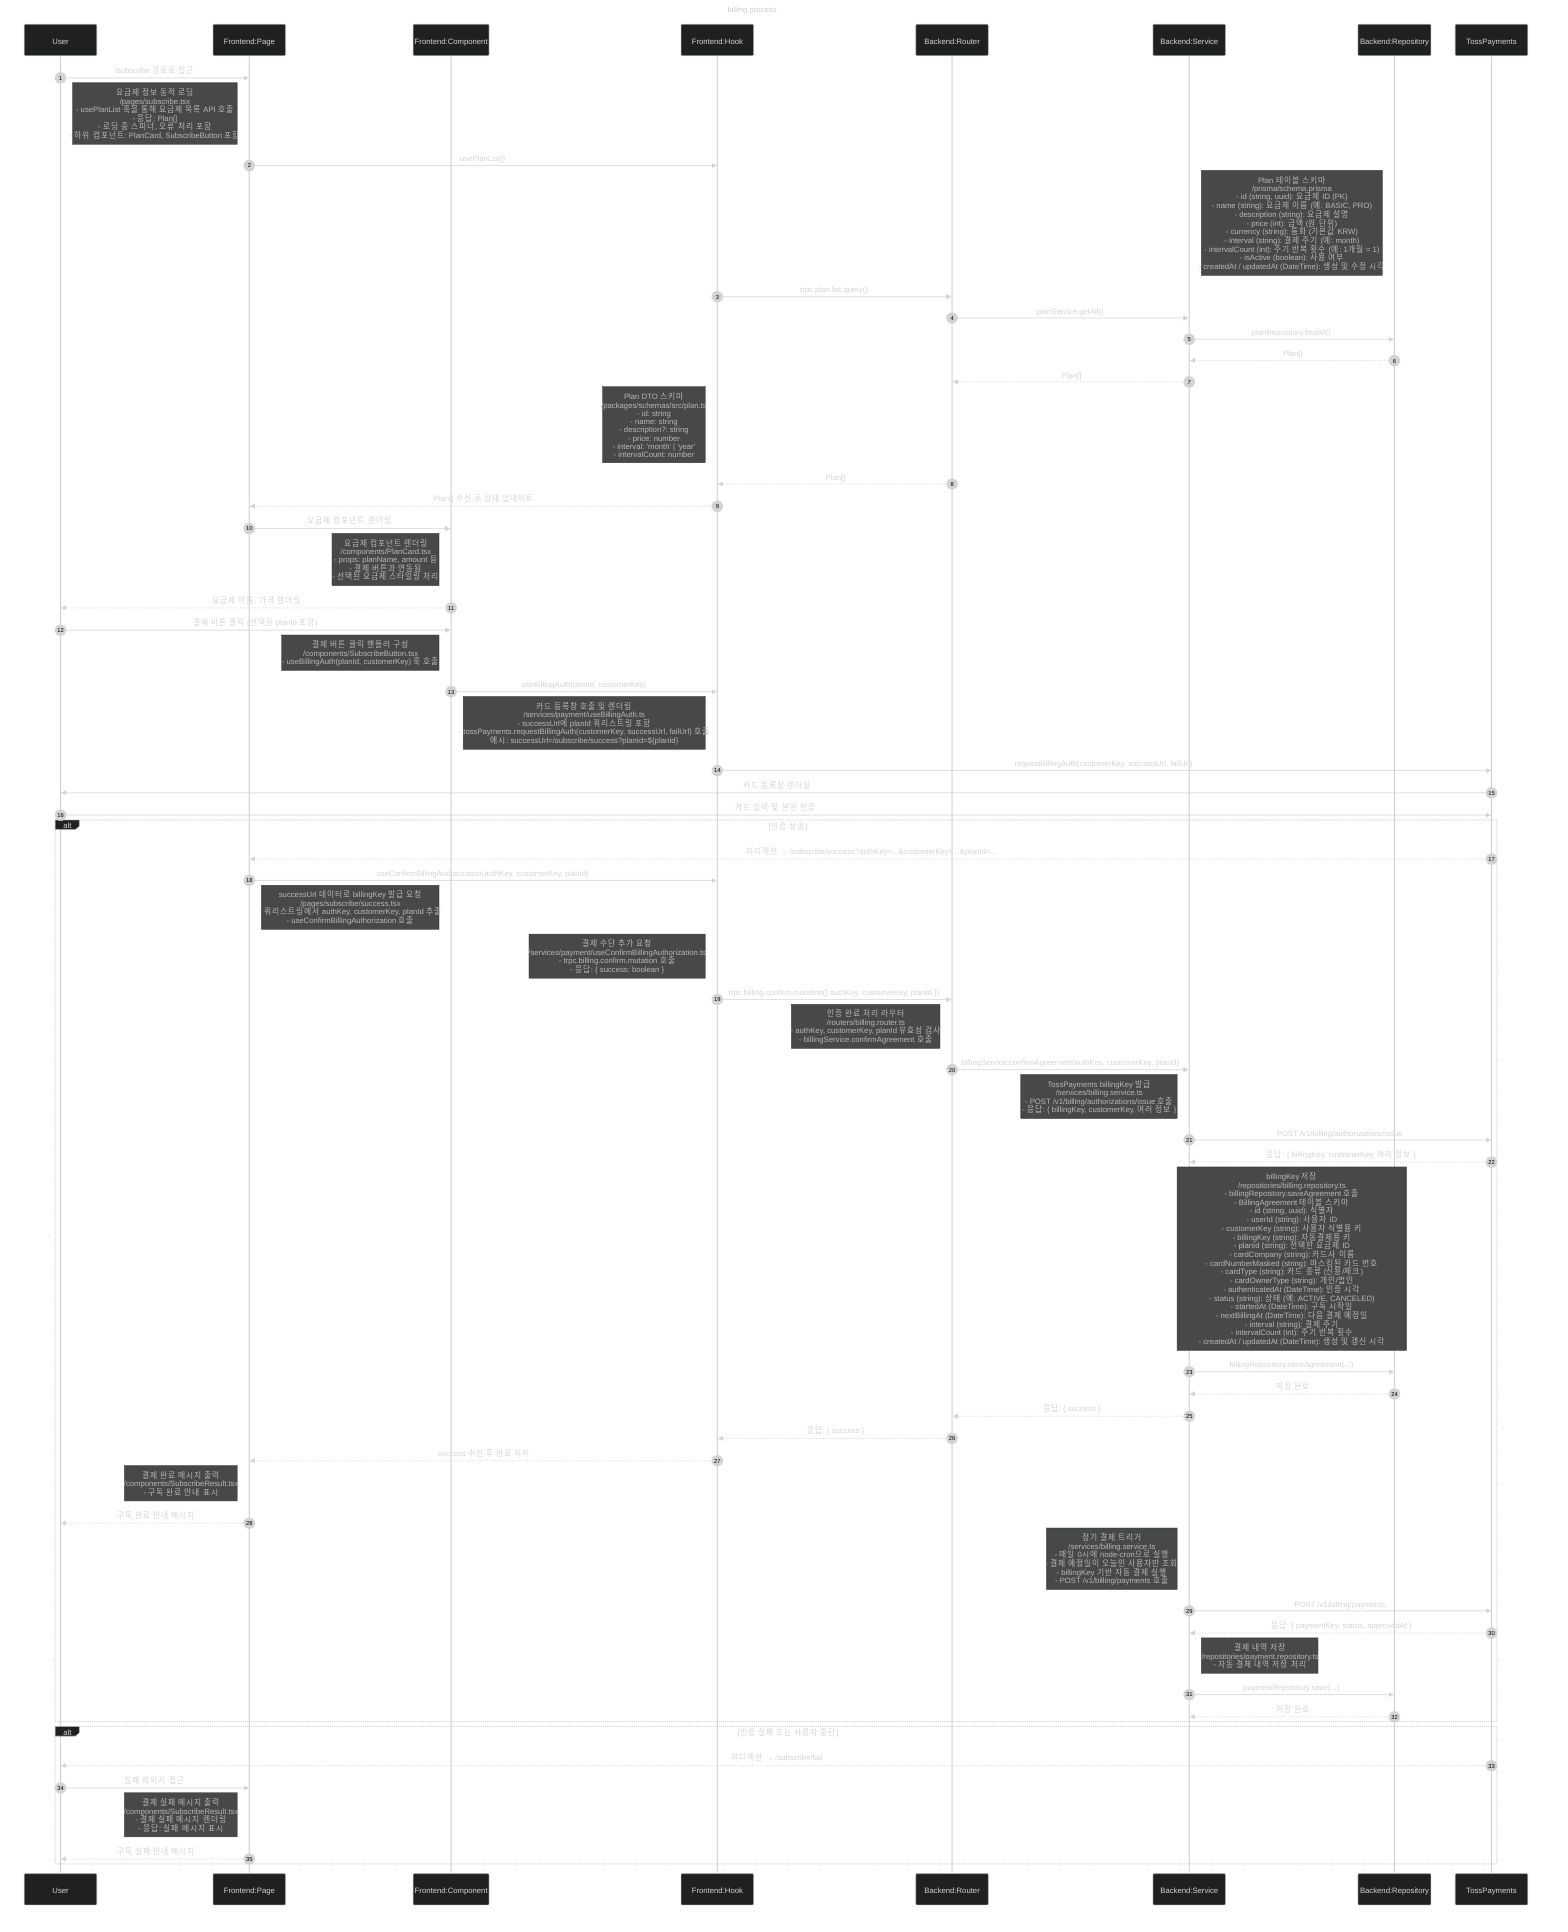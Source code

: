 ---
title: billing process
config:
  theme: dark
---
sequenceDiagram
  autonumber
  participant User
  participant F_Page as Frontend:Page
  participant F_View as Frontend:Component
  participant F_Hook as Frontend:Hook
  participant B_Router as Backend:Router
  participant B_Service as Backend:Service
  participant B_Repo as Backend:Repository
  participant TossPayments

  %% Step 0: 요금제 결제 페이지 진입
  User->>F_Page: /subscribe 경로로 접근
  note left of F_Page: 요금제 정보 동적 로딩<br>/pages/subscribe.tsx<br>- usePlanList 훅을 통해 요금제 목록 API 호출<br>- 응답: Plan[]<br>- 로딩 중 스피너, 오류 처리 포함<br>- 하위 컴포넌트: PlanCard, SubscribeButton 포함
  F_Page->>F_Hook: usePlanList()
  note left of B_Repo: Plan 테이블 스키마<br>/prisma/schema.prisma<br>- id (string, uuid): 요금제 ID (PK)<br>- name (string): 요금제 이름 (예: BASIC, PRO)<br>- description (string): 요금제 설명<br>- price (int): 금액 (원 단위)<br>- currency (string): 통화 (기본값 KRW)<br>- interval (string): 결제 주기 (예: month)<br>- intervalCount (int): 주기 반복 횟수 (예: 1개월 = 1)<br>- isActive (boolean): 사용 여부<br>- createdAt / updatedAt (DateTime): 생성 및 수정 시각
  F_Hook->>B_Router: trpc.plan.list.query()
  B_Router->>B_Service: planService.getAll()
  B_Service->>B_Repo: planRepository.findAll()
  B_Repo-->>B_Service: Plan[]
  B_Service-->>B_Router: Plan[]
  note left of F_Hook: Plan DTO 스키마<br>/packages/schemas/src/plan.ts<br>- id: string<br>- name: string<br>- description?: string<br>- price: number<br>- interval: 'month' | 'year'<br>- intervalCount: number
  B_Router-->>F_Hook: Plan[]
  F_Hook-->>F_Page: Plan[] 수신 후 상태 업데이트
  F_Page->>F_View: 요금제 컴포넌트 렌더링
    note left of F_View: 요금제 컴포넌트 렌더링<br>/components/PlanCard.tsx<br>- props: planName, amount 등<br>- 결제 버튼과 연동됨<br>- 선택된 요금제 스타일링 처리
  F_View-->>User: 요금제 이름, 가격 렌더링

  %% Step 1: 결제 인증 요청 (requestBillingAuth)
  User->>F_View: 결제 버튼 클릭 (선택된 planId 포함)
  note left of F_View: 결제 버튼 클릭 핸들러 구성<br>/components/SubscribeButton.tsx<br>- useBillingAuth(planId, customerKey) 훅 호출
  F_View->>F_Hook: useBillingAuth(planId, customerKey)
  note left of F_Hook: 카드 등록창 호출 및 렌더링<br>/services/payment/useBillingAuth.ts<br>- successUrl에 planId 쿼리스트링 포함<br>- tossPayments.requestBillingAuth(customerKey, successUrl, failUrl) 호출<br>예시: successUrl=/subscribe/success?planId=${planId}

  F_Hook->>TossPayments: requestBillingAuth(customerKey, successUrl, failUrl)
  TossPayments->>User: 카드 등록창 렌더링
  User->>TossPayments: 카드 입력 및 본인 인증

  alt 인증 성공
    TossPayments-->>F_Page: 리디렉션 → /subscribe/success?authKey=...&customerKey=...&planId=...
    F_Page->>F_Hook: useConfirmBillingAuthorization(authKey, customerKey, planId)
    note right of F_Page: successUrl 데이터로 billingKey 발급 요청<br>/pages/subscribe/success.tsx<br>- 쿼리스트링에서 authKey, customerKey, planId 추출<br>- useConfirmBillingAuthorization 호출

    note left of F_Hook: 결제 수단 추가 요청<br>/services/payment/useConfirmBillingAuthorization.ts<br>- trpc.billing.confirm.mutation 호출<br>- 응답: { success: boolean }
    F_Hook->>B_Router: trpc.billing.confirm.mutation({ authKey, customerKey, planId })

    note left of B_Router: 인증 완료 처리 라우터<br>/routers/billing.router.ts<br>- authKey, customerKey, planId 유효성 검사<br>- billingService.confirmAgreement 호출
    B_Router->>B_Service: billingService.confirmAgreement(authKey, customerKey, planId)

    note left of B_Service: TossPayments billingKey 발급<br>/services/billing.service.ts<br>- POST /v1/billing/authorizations/issue 호출<br>- 응답: { billingKey, customerKey, 여러 정보 }
    B_Service->>TossPayments: POST /v1/billing/authorizations/issue
    TossPayments-->>B_Service: 응답: { billingKey, customerKey, 여러 정보 }

    note over B_Service,B_Repo: billingKey 저장<br>/repositories/billing.repository.ts<br>- billingRepository.saveAgreement 호출<br>- BillingAgreement 테이블 스키마<br>  - id (string, uuid): 식별자<br>  - userId (string): 사용자 ID<br>  - customerKey (string): 사용자 식별용 키<br>  - billingKey (string): 자동결제용 키<br>  - planId (string): 선택한 요금제 ID<br>  - cardCompany (string): 카드사 이름<br>  - cardNumberMasked (string): 마스킹된 카드 번호<br>  - cardType (string): 카드 종류 (신용/체크)<br>  - cardOwnerType (string): 개인/법인<br>  - authenticatedAt (DateTime): 인증 시각<br>  - status (string): 상태 (예: ACTIVE, CANCELED)<br>  - startedAt (DateTime): 구독 시작일<br>  - nextBillingAt (DateTime): 다음 결제 예정일<br>  - interval (string): 결제 주기<br>  - intervalCount (int): 주기 반복 횟수<br>  - createdAt / updatedAt (DateTime): 생성 및 갱신 시각
    B_Service->>B_Repo: billingRepository.saveAgreement(...)
    B_Repo-->>B_Service: 저장 완료

    B_Service-->>B_Router: 응답: { success }
    B_Router-->>F_Hook: 응답: { success }
    F_Hook-->>F_Page: success 수신 후 완료 처리

    note left of F_Page: 결제 완료 메시지 출력<br>/components/SubscribeResult.tsx<br>- 구독 완료 안내 표시
    F_Page-->>User: 구독 완료 안내 메시지

    %% Step 2: 정기 결제 실행 (billingKey 기반)
    note left of B_Service: 정기 결제 트리거<br>/services/billing.service.ts<br>- 매일 0시에 node-cron으로 실행<br>- 결제 예정일이 오늘인 사용자만 조회<br>- billingKey 기반 자동 결제 실행<br>- POST /v1/billing/payments 호출
    B_Service->>TossPayments: POST /v1/billing/payments
    TossPayments-->>B_Service: 응답: { paymentKey, status, approvedAt }
    note right of B_Service: 결제 내역 저장<br>/repositories/payment.repository.ts<br>- 자동 결제 내역 저장 처리
    B_Service->>B_Repo: paymentRepository.save(...)
    B_Repo-->>B_Service: 저장 완료
  end

  alt 인증 실패 또는 사용자 중단
    TossPayments-->>User: 리디렉션 → /subscribe/fail
    User->>F_Page: 실패 페이지 접근
    note left of F_Page: 결제 실패 메시지 출력<br>/components/SubscribeResult.tsx<br>- 결제 실패 메시지 렌더링<br>- 응답: 실패 메시지 표시
    F_Page-->>User: 구독 실패 안내 메시지
  end